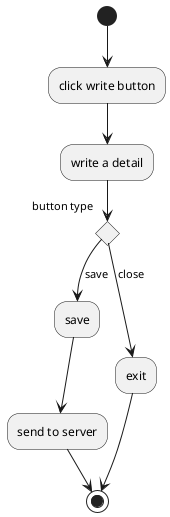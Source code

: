 @startuml

(*) --> click write button
--> write a detail
if button type
--> [save] "save" as save
else
--> [close] "exit" as exit

save --> send to server
 --> (*)
exit --> (*)


@enduml